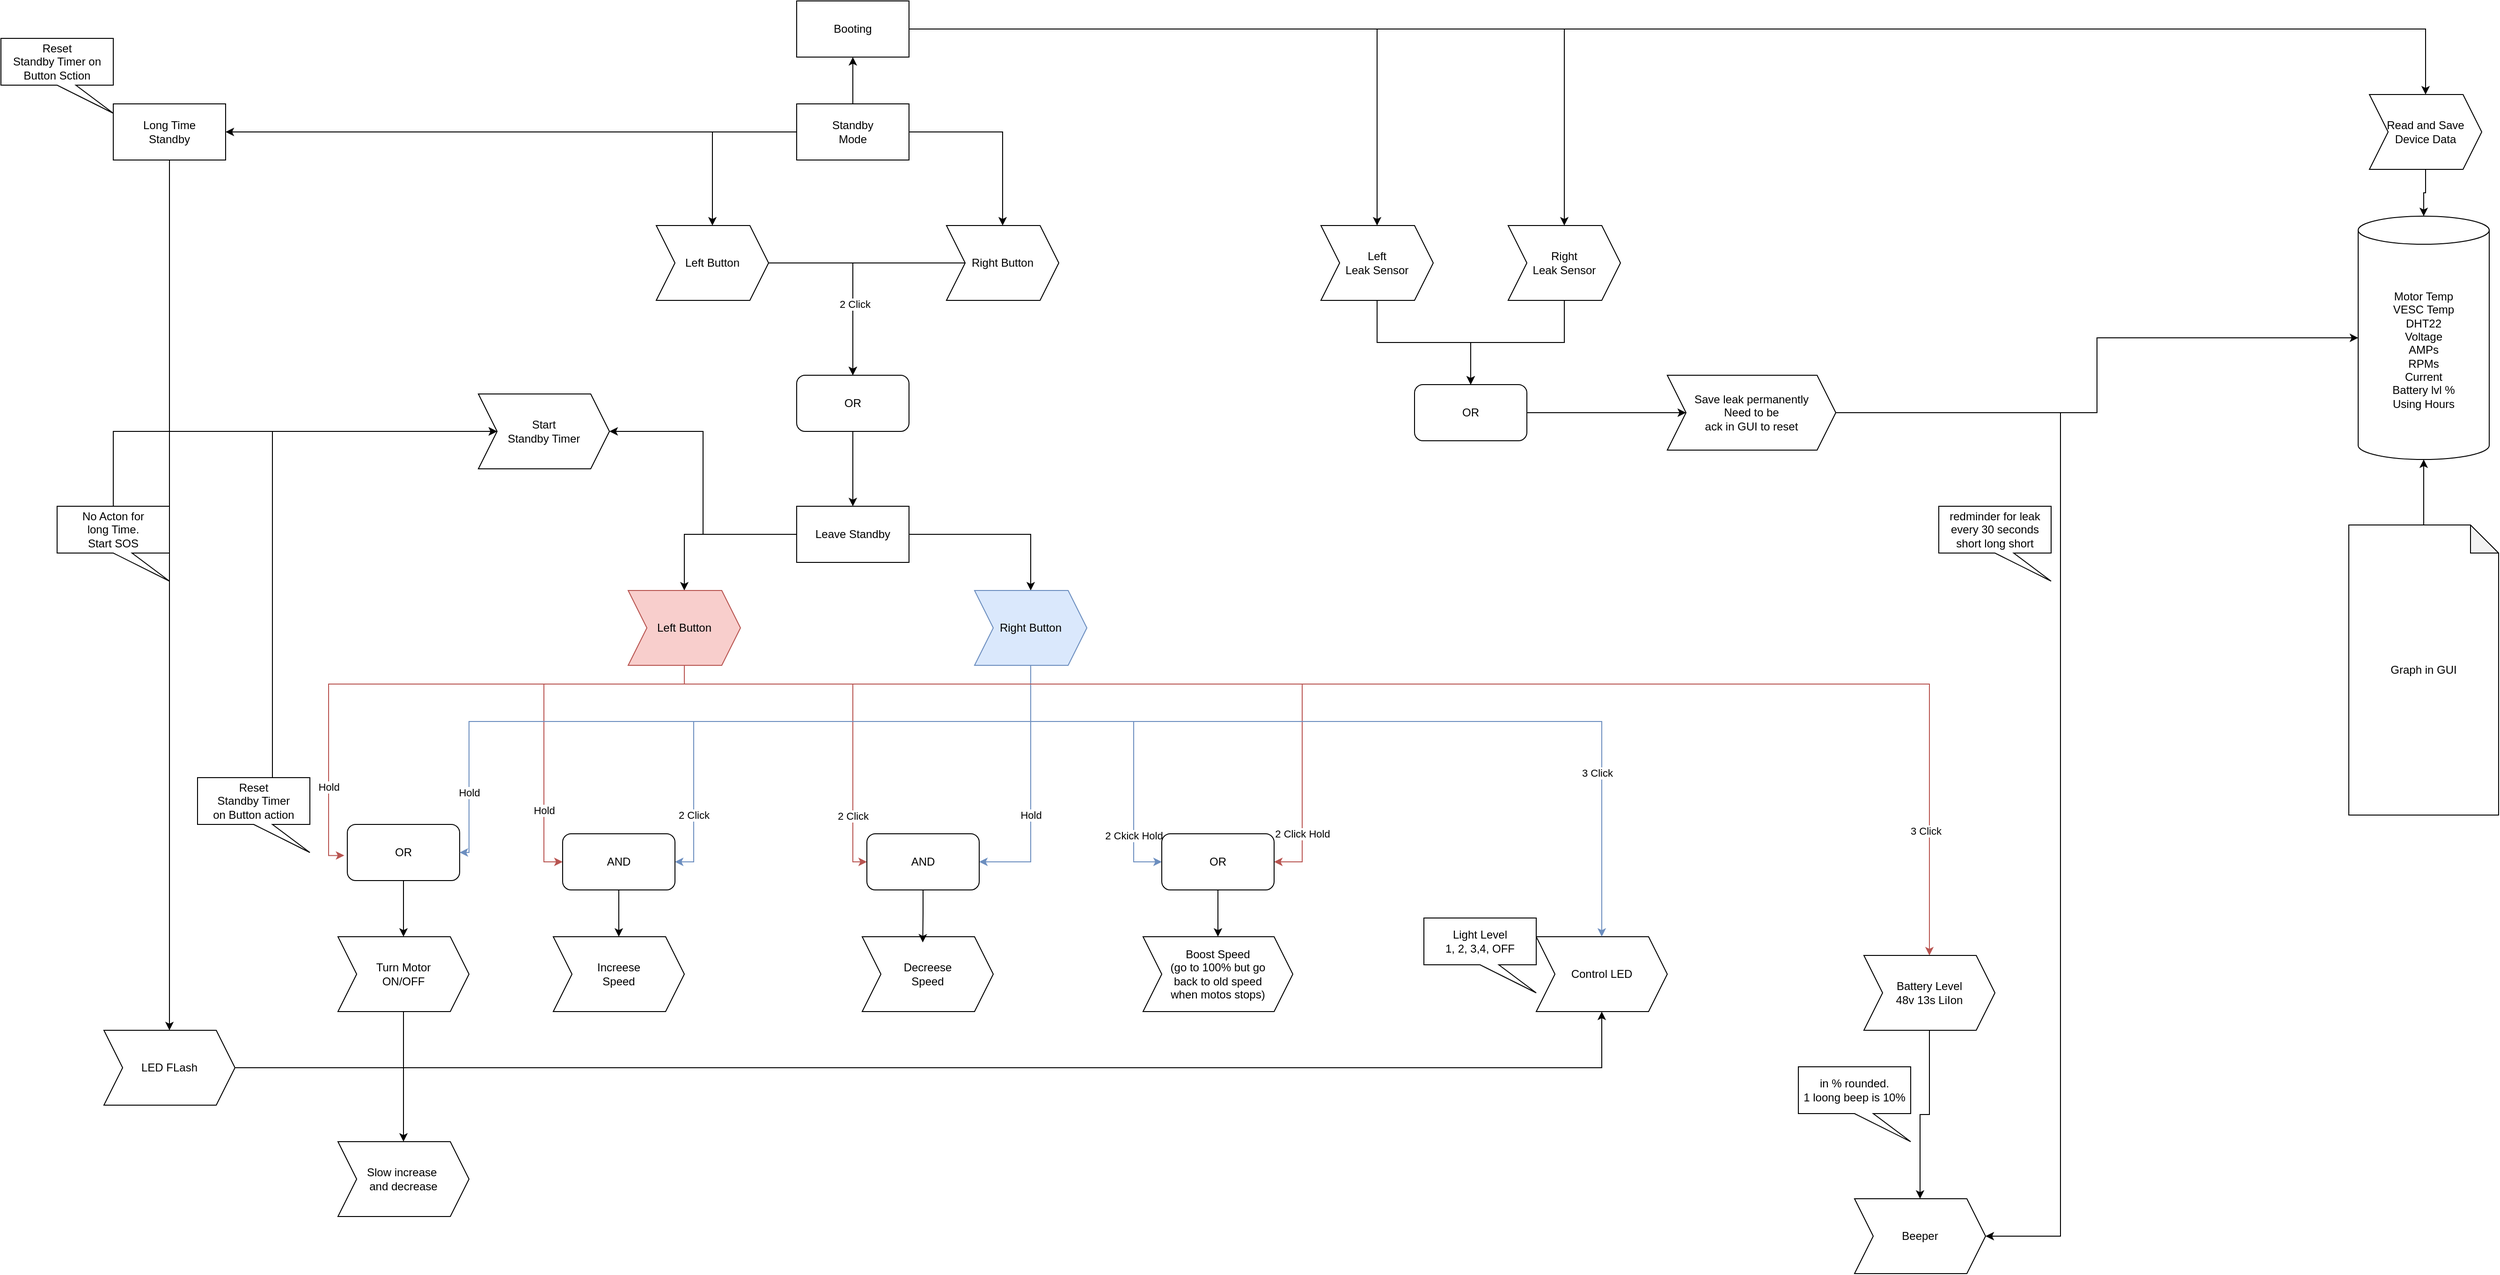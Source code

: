 <mxfile version="22.0.3" type="device">
  <diagram id="C5RBs43oDa-KdzZeNtuy" name="Page-1">
    <mxGraphModel dx="1929" dy="772" grid="1" gridSize="10" guides="1" tooltips="1" connect="1" arrows="1" fold="1" page="1" pageScale="1" pageWidth="827" pageHeight="1169" math="0" shadow="0">
      <root>
        <mxCell id="WIyWlLk6GJQsqaUBKTNV-0" />
        <mxCell id="WIyWlLk6GJQsqaUBKTNV-1" parent="WIyWlLk6GJQsqaUBKTNV-0" />
        <mxCell id="Yp1p43OJmVTOBkdnjgKH-65" style="edgeStyle=orthogonalEdgeStyle;rounded=0;orthogonalLoop=1;jettySize=auto;html=1;entryX=0.5;entryY=0;entryDx=0;entryDy=0;" parent="WIyWlLk6GJQsqaUBKTNV-1" source="Yp1p43OJmVTOBkdnjgKH-0" target="Yp1p43OJmVTOBkdnjgKH-63" edge="1">
          <mxGeometry relative="1" as="geometry" />
        </mxCell>
        <mxCell id="Yp1p43OJmVTOBkdnjgKH-66" style="edgeStyle=orthogonalEdgeStyle;rounded=0;orthogonalLoop=1;jettySize=auto;html=1;entryX=0.5;entryY=0;entryDx=0;entryDy=0;" parent="WIyWlLk6GJQsqaUBKTNV-1" source="Yp1p43OJmVTOBkdnjgKH-0" target="Yp1p43OJmVTOBkdnjgKH-64" edge="1">
          <mxGeometry relative="1" as="geometry" />
        </mxCell>
        <mxCell id="FB2J1Ub2URTnIzYR-CgQ-20" style="edgeStyle=orthogonalEdgeStyle;rounded=0;orthogonalLoop=1;jettySize=auto;html=1;entryX=0.5;entryY=0;entryDx=0;entryDy=0;" parent="WIyWlLk6GJQsqaUBKTNV-1" source="Yp1p43OJmVTOBkdnjgKH-0" target="FB2J1Ub2URTnIzYR-CgQ-15" edge="1">
          <mxGeometry relative="1" as="geometry" />
        </mxCell>
        <mxCell id="Yp1p43OJmVTOBkdnjgKH-0" value="Booting" style="rounded=0;whiteSpace=wrap;html=1;" parent="WIyWlLk6GJQsqaUBKTNV-1" vertex="1">
          <mxGeometry x="330" y="30" width="120" height="60" as="geometry" />
        </mxCell>
        <mxCell id="Yp1p43OJmVTOBkdnjgKH-19" style="edgeStyle=orthogonalEdgeStyle;rounded=0;orthogonalLoop=1;jettySize=auto;html=1;entryX=0.5;entryY=0;entryDx=0;entryDy=0;" parent="WIyWlLk6GJQsqaUBKTNV-1" source="Yp1p43OJmVTOBkdnjgKH-1" target="Yp1p43OJmVTOBkdnjgKH-11" edge="1">
          <mxGeometry relative="1" as="geometry" />
        </mxCell>
        <mxCell id="Yp1p43OJmVTOBkdnjgKH-1" value="Left Button" style="shape=step;perimeter=stepPerimeter;whiteSpace=wrap;html=1;fixedSize=1;" parent="WIyWlLk6GJQsqaUBKTNV-1" vertex="1">
          <mxGeometry x="180" y="270" width="120" height="80" as="geometry" />
        </mxCell>
        <mxCell id="Yp1p43OJmVTOBkdnjgKH-20" style="edgeStyle=orthogonalEdgeStyle;rounded=0;orthogonalLoop=1;jettySize=auto;html=1;entryX=0.5;entryY=0;entryDx=0;entryDy=0;" parent="WIyWlLk6GJQsqaUBKTNV-1" source="Yp1p43OJmVTOBkdnjgKH-2" target="Yp1p43OJmVTOBkdnjgKH-11" edge="1">
          <mxGeometry relative="1" as="geometry" />
        </mxCell>
        <mxCell id="Yp1p43OJmVTOBkdnjgKH-21" value="2 Click" style="edgeLabel;html=1;align=center;verticalAlign=middle;resizable=0;points=[];" parent="Yp1p43OJmVTOBkdnjgKH-20" vertex="1" connectable="0">
          <mxGeometry x="0.367" y="2" relative="1" as="geometry">
            <mxPoint as="offset" />
          </mxGeometry>
        </mxCell>
        <mxCell id="Yp1p43OJmVTOBkdnjgKH-2" value="Right Button" style="shape=step;perimeter=stepPerimeter;whiteSpace=wrap;html=1;fixedSize=1;" parent="WIyWlLk6GJQsqaUBKTNV-1" vertex="1">
          <mxGeometry x="490" y="270" width="120" height="80" as="geometry" />
        </mxCell>
        <mxCell id="FB2J1Ub2URTnIzYR-CgQ-14" style="edgeStyle=orthogonalEdgeStyle;rounded=0;orthogonalLoop=1;jettySize=auto;html=1;" parent="WIyWlLk6GJQsqaUBKTNV-1" source="Yp1p43OJmVTOBkdnjgKH-3" target="FB2J1Ub2URTnIzYR-CgQ-11" edge="1">
          <mxGeometry relative="1" as="geometry" />
        </mxCell>
        <mxCell id="Yp1p43OJmVTOBkdnjgKH-3" value="Turn Motor &lt;br&gt;ON/OFF" style="shape=step;perimeter=stepPerimeter;whiteSpace=wrap;html=1;fixedSize=1;" parent="WIyWlLk6GJQsqaUBKTNV-1" vertex="1">
          <mxGeometry x="-160" y="1030" width="140" height="80" as="geometry" />
        </mxCell>
        <mxCell id="Yp1p43OJmVTOBkdnjgKH-4" value="Increese&lt;br&gt;Speed" style="shape=step;perimeter=stepPerimeter;whiteSpace=wrap;html=1;fixedSize=1;" parent="WIyWlLk6GJQsqaUBKTNV-1" vertex="1">
          <mxGeometry x="70" y="1030" width="140" height="80" as="geometry" />
        </mxCell>
        <mxCell id="Yp1p43OJmVTOBkdnjgKH-5" value="Decreese&lt;br&gt;Speed" style="shape=step;perimeter=stepPerimeter;whiteSpace=wrap;html=1;fixedSize=1;" parent="WIyWlLk6GJQsqaUBKTNV-1" vertex="1">
          <mxGeometry x="400" y="1030" width="140" height="80" as="geometry" />
        </mxCell>
        <mxCell id="Yp1p43OJmVTOBkdnjgKH-6" value="Boost Speed&lt;br&gt;(go to 100% but go &lt;br&gt;back to old speed&lt;br&gt;when motos stops)" style="shape=step;perimeter=stepPerimeter;whiteSpace=wrap;html=1;fixedSize=1;" parent="WIyWlLk6GJQsqaUBKTNV-1" vertex="1">
          <mxGeometry x="700" y="1030" width="160" height="80" as="geometry" />
        </mxCell>
        <mxCell id="Yp1p43OJmVTOBkdnjgKH-7" value="Control LED" style="shape=step;perimeter=stepPerimeter;whiteSpace=wrap;html=1;fixedSize=1;movable=1;resizable=1;rotatable=1;deletable=1;editable=1;locked=0;connectable=1;" parent="WIyWlLk6GJQsqaUBKTNV-1" vertex="1">
          <mxGeometry x="1120" y="1030" width="140" height="80" as="geometry" />
        </mxCell>
        <mxCell id="Yp1p43OJmVTOBkdnjgKH-9" value="Light Level &lt;br&gt;1, 2, 3,4, OFF" style="shape=callout;whiteSpace=wrap;html=1;perimeter=calloutPerimeter;position2=1;movable=1;resizable=1;rotatable=1;deletable=1;editable=1;locked=0;connectable=1;" parent="WIyWlLk6GJQsqaUBKTNV-1" vertex="1">
          <mxGeometry x="1000" y="1010" width="120" height="80" as="geometry" />
        </mxCell>
        <mxCell id="Yp1p43OJmVTOBkdnjgKH-70" style="edgeStyle=orthogonalEdgeStyle;rounded=0;orthogonalLoop=1;jettySize=auto;html=1;entryX=0;entryY=0.5;entryDx=0;entryDy=0;" parent="WIyWlLk6GJQsqaUBKTNV-1" source="Yp1p43OJmVTOBkdnjgKH-10" target="Yp1p43OJmVTOBkdnjgKH-69" edge="1">
          <mxGeometry relative="1" as="geometry" />
        </mxCell>
        <mxCell id="Yp1p43OJmVTOBkdnjgKH-10" value="OR" style="rounded=1;whiteSpace=wrap;html=1;" parent="WIyWlLk6GJQsqaUBKTNV-1" vertex="1">
          <mxGeometry x="990" y="440" width="120" height="60" as="geometry" />
        </mxCell>
        <mxCell id="Yp1p43OJmVTOBkdnjgKH-22" style="edgeStyle=orthogonalEdgeStyle;rounded=0;orthogonalLoop=1;jettySize=auto;html=1;entryX=0.5;entryY=0;entryDx=0;entryDy=0;" parent="WIyWlLk6GJQsqaUBKTNV-1" source="Yp1p43OJmVTOBkdnjgKH-11" target="Yp1p43OJmVTOBkdnjgKH-18" edge="1">
          <mxGeometry relative="1" as="geometry" />
        </mxCell>
        <mxCell id="Yp1p43OJmVTOBkdnjgKH-11" value="OR" style="rounded=1;whiteSpace=wrap;html=1;" parent="WIyWlLk6GJQsqaUBKTNV-1" vertex="1">
          <mxGeometry x="330" y="430" width="120" height="60" as="geometry" />
        </mxCell>
        <mxCell id="Yp1p43OJmVTOBkdnjgKH-15" style="edgeStyle=orthogonalEdgeStyle;rounded=0;orthogonalLoop=1;jettySize=auto;html=1;entryX=0.5;entryY=1;entryDx=0;entryDy=0;" parent="WIyWlLk6GJQsqaUBKTNV-1" source="Yp1p43OJmVTOBkdnjgKH-12" target="Yp1p43OJmVTOBkdnjgKH-0" edge="1">
          <mxGeometry relative="1" as="geometry" />
        </mxCell>
        <mxCell id="Yp1p43OJmVTOBkdnjgKH-16" style="edgeStyle=orthogonalEdgeStyle;rounded=0;orthogonalLoop=1;jettySize=auto;html=1;entryX=0.5;entryY=0;entryDx=0;entryDy=0;" parent="WIyWlLk6GJQsqaUBKTNV-1" source="Yp1p43OJmVTOBkdnjgKH-12" target="Yp1p43OJmVTOBkdnjgKH-1" edge="1">
          <mxGeometry relative="1" as="geometry" />
        </mxCell>
        <mxCell id="Yp1p43OJmVTOBkdnjgKH-17" style="edgeStyle=orthogonalEdgeStyle;rounded=0;orthogonalLoop=1;jettySize=auto;html=1;entryX=0.5;entryY=0;entryDx=0;entryDy=0;" parent="WIyWlLk6GJQsqaUBKTNV-1" source="Yp1p43OJmVTOBkdnjgKH-12" target="Yp1p43OJmVTOBkdnjgKH-2" edge="1">
          <mxGeometry relative="1" as="geometry" />
        </mxCell>
        <mxCell id="FB2J1Ub2URTnIzYR-CgQ-6" style="edgeStyle=orthogonalEdgeStyle;rounded=0;orthogonalLoop=1;jettySize=auto;html=1;entryX=1;entryY=0.5;entryDx=0;entryDy=0;" parent="WIyWlLk6GJQsqaUBKTNV-1" source="Yp1p43OJmVTOBkdnjgKH-12" target="FB2J1Ub2URTnIzYR-CgQ-0" edge="1">
          <mxGeometry relative="1" as="geometry" />
        </mxCell>
        <mxCell id="Yp1p43OJmVTOBkdnjgKH-12" value="Standby&lt;br&gt;Mode" style="rounded=0;whiteSpace=wrap;html=1;" parent="WIyWlLk6GJQsqaUBKTNV-1" vertex="1">
          <mxGeometry x="330" y="140" width="120" height="60" as="geometry" />
        </mxCell>
        <mxCell id="Yp1p43OJmVTOBkdnjgKH-29" style="edgeStyle=orthogonalEdgeStyle;rounded=0;orthogonalLoop=1;jettySize=auto;html=1;entryX=0.5;entryY=0;entryDx=0;entryDy=0;" parent="WIyWlLk6GJQsqaUBKTNV-1" source="Yp1p43OJmVTOBkdnjgKH-18" target="Yp1p43OJmVTOBkdnjgKH-25" edge="1">
          <mxGeometry relative="1" as="geometry" />
        </mxCell>
        <mxCell id="Yp1p43OJmVTOBkdnjgKH-30" style="edgeStyle=orthogonalEdgeStyle;rounded=0;orthogonalLoop=1;jettySize=auto;html=1;entryX=0.5;entryY=0;entryDx=0;entryDy=0;" parent="WIyWlLk6GJQsqaUBKTNV-1" source="Yp1p43OJmVTOBkdnjgKH-18" target="Yp1p43OJmVTOBkdnjgKH-26" edge="1">
          <mxGeometry relative="1" as="geometry" />
        </mxCell>
        <mxCell id="FB2J1Ub2URTnIzYR-CgQ-8" style="edgeStyle=orthogonalEdgeStyle;rounded=0;orthogonalLoop=1;jettySize=auto;html=1;entryX=1;entryY=0.5;entryDx=0;entryDy=0;" parent="WIyWlLk6GJQsqaUBKTNV-1" source="Yp1p43OJmVTOBkdnjgKH-18" target="Yp1p43OJmVTOBkdnjgKH-50" edge="1">
          <mxGeometry relative="1" as="geometry" />
        </mxCell>
        <mxCell id="Yp1p43OJmVTOBkdnjgKH-18" value="Leave Standby" style="rounded=0;whiteSpace=wrap;html=1;" parent="WIyWlLk6GJQsqaUBKTNV-1" vertex="1">
          <mxGeometry x="330" y="570" width="120" height="60" as="geometry" />
        </mxCell>
        <mxCell id="Yp1p43OJmVTOBkdnjgKH-33" style="edgeStyle=orthogonalEdgeStyle;rounded=0;orthogonalLoop=1;jettySize=auto;html=1;entryX=0.5;entryY=0;entryDx=0;entryDy=0;" parent="WIyWlLk6GJQsqaUBKTNV-1" source="Yp1p43OJmVTOBkdnjgKH-23" target="Yp1p43OJmVTOBkdnjgKH-3" edge="1">
          <mxGeometry relative="1" as="geometry" />
        </mxCell>
        <mxCell id="Yp1p43OJmVTOBkdnjgKH-23" value="OR" style="rounded=1;whiteSpace=wrap;html=1;" parent="WIyWlLk6GJQsqaUBKTNV-1" vertex="1">
          <mxGeometry x="-150" y="910" width="120" height="60" as="geometry" />
        </mxCell>
        <mxCell id="Yp1p43OJmVTOBkdnjgKH-27" style="edgeStyle=orthogonalEdgeStyle;rounded=0;orthogonalLoop=1;jettySize=auto;html=1;fillColor=#f8cecc;strokeColor=#b85450;entryX=-0.027;entryY=0.553;entryDx=0;entryDy=0;entryPerimeter=0;exitX=0.5;exitY=1;exitDx=0;exitDy=0;" parent="WIyWlLk6GJQsqaUBKTNV-1" source="Yp1p43OJmVTOBkdnjgKH-25" target="Yp1p43OJmVTOBkdnjgKH-23" edge="1">
          <mxGeometry relative="1" as="geometry">
            <mxPoint x="169.987" y="679.996" as="sourcePoint" />
            <mxPoint x="-90" y="889.97" as="targetPoint" />
            <Array as="points">
              <mxPoint x="210" y="760" />
              <mxPoint x="-170" y="760" />
              <mxPoint x="-170" y="943" />
            </Array>
          </mxGeometry>
        </mxCell>
        <mxCell id="Yp1p43OJmVTOBkdnjgKH-31" value="Hold" style="edgeLabel;html=1;align=center;verticalAlign=middle;resizable=0;points=[];" parent="Yp1p43OJmVTOBkdnjgKH-27" vertex="1" connectable="0">
          <mxGeometry x="0.418" y="4" relative="1" as="geometry">
            <mxPoint x="-4" y="84" as="offset" />
          </mxGeometry>
        </mxCell>
        <mxCell id="Yp1p43OJmVTOBkdnjgKH-36" style="edgeStyle=orthogonalEdgeStyle;rounded=0;orthogonalLoop=1;jettySize=auto;html=1;entryX=0;entryY=0.5;entryDx=0;entryDy=0;fillColor=#f8cecc;strokeColor=#b85450;" parent="WIyWlLk6GJQsqaUBKTNV-1" target="Yp1p43OJmVTOBkdnjgKH-37" edge="1">
          <mxGeometry relative="1" as="geometry">
            <mxPoint x="120" y="920" as="targetPoint" />
            <mxPoint x="190" y="740" as="sourcePoint" />
            <Array as="points">
              <mxPoint x="210" y="740" />
              <mxPoint x="210" y="760" />
              <mxPoint x="60" y="760" />
              <mxPoint x="60" y="950" />
            </Array>
          </mxGeometry>
        </mxCell>
        <mxCell id="Yp1p43OJmVTOBkdnjgKH-40" value="Hold" style="edgeLabel;html=1;align=center;verticalAlign=middle;resizable=0;points=[];" parent="Yp1p43OJmVTOBkdnjgKH-36" vertex="1" connectable="0">
          <mxGeometry x="0.449" relative="1" as="geometry">
            <mxPoint y="35" as="offset" />
          </mxGeometry>
        </mxCell>
        <mxCell id="Yp1p43OJmVTOBkdnjgKH-45" style="edgeStyle=orthogonalEdgeStyle;rounded=0;orthogonalLoop=1;jettySize=auto;html=1;entryX=0;entryY=0.5;entryDx=0;entryDy=0;fillColor=#f8cecc;strokeColor=#b85450;exitX=0.5;exitY=1;exitDx=0;exitDy=0;" parent="WIyWlLk6GJQsqaUBKTNV-1" source="Yp1p43OJmVTOBkdnjgKH-25" target="Yp1p43OJmVTOBkdnjgKH-42" edge="1">
          <mxGeometry relative="1" as="geometry">
            <mxPoint x="200" y="730" as="sourcePoint" />
            <mxPoint x="455" y="910" as="targetPoint" />
            <Array as="points">
              <mxPoint x="210" y="760" />
              <mxPoint x="390" y="760" />
              <mxPoint x="390" y="950" />
            </Array>
          </mxGeometry>
        </mxCell>
        <mxCell id="Yp1p43OJmVTOBkdnjgKH-48" value="2 Click" style="edgeLabel;html=1;align=center;verticalAlign=middle;resizable=0;points=[];" parent="Yp1p43OJmVTOBkdnjgKH-45" vertex="1" connectable="0">
          <mxGeometry x="0.853" relative="1" as="geometry">
            <mxPoint y="-34" as="offset" />
          </mxGeometry>
        </mxCell>
        <mxCell id="Yp1p43OJmVTOBkdnjgKH-52" style="edgeStyle=orthogonalEdgeStyle;rounded=0;orthogonalLoop=1;jettySize=auto;html=1;entryX=1;entryY=0.5;entryDx=0;entryDy=0;fillColor=#f8cecc;strokeColor=#b85450;exitX=0.5;exitY=1;exitDx=0;exitDy=0;" parent="WIyWlLk6GJQsqaUBKTNV-1" source="Yp1p43OJmVTOBkdnjgKH-25" target="FB2J1Ub2URTnIzYR-CgQ-22" edge="1">
          <mxGeometry relative="1" as="geometry">
            <Array as="points">
              <mxPoint x="210" y="760" />
              <mxPoint x="870" y="760" />
              <mxPoint x="870" y="950" />
            </Array>
            <mxPoint x="240" y="736.08" as="sourcePoint" />
            <mxPoint x="895.12" y="1063.92" as="targetPoint" />
          </mxGeometry>
        </mxCell>
        <mxCell id="Yp1p43OJmVTOBkdnjgKH-25" value="Left Button" style="shape=step;perimeter=stepPerimeter;whiteSpace=wrap;html=1;fixedSize=1;fillColor=#f8cecc;strokeColor=#b85450;" parent="WIyWlLk6GJQsqaUBKTNV-1" vertex="1">
          <mxGeometry x="150" y="660" width="120" height="80" as="geometry" />
        </mxCell>
        <mxCell id="Yp1p43OJmVTOBkdnjgKH-28" style="edgeStyle=orthogonalEdgeStyle;rounded=0;orthogonalLoop=1;jettySize=auto;html=1;entryX=1;entryY=0.5;entryDx=0;entryDy=0;fillColor=#dae8fc;strokeColor=#6c8ebf;exitX=0.5;exitY=1;exitDx=0;exitDy=0;" parent="WIyWlLk6GJQsqaUBKTNV-1" source="Yp1p43OJmVTOBkdnjgKH-26" target="Yp1p43OJmVTOBkdnjgKH-23" edge="1">
          <mxGeometry relative="1" as="geometry">
            <Array as="points">
              <mxPoint x="580" y="800" />
              <mxPoint x="-20" y="800" />
              <mxPoint x="-20" y="940" />
            </Array>
            <mxPoint x="600" y="720" as="sourcePoint" />
            <mxPoint x="-70" y="890" as="targetPoint" />
          </mxGeometry>
        </mxCell>
        <mxCell id="Yp1p43OJmVTOBkdnjgKH-32" value="Hold" style="edgeLabel;html=1;align=center;verticalAlign=middle;resizable=0;points=[];" parent="Yp1p43OJmVTOBkdnjgKH-28" vertex="1" connectable="0">
          <mxGeometry x="0.726" y="-1" relative="1" as="geometry">
            <mxPoint x="1" y="37" as="offset" />
          </mxGeometry>
        </mxCell>
        <mxCell id="Yp1p43OJmVTOBkdnjgKH-38" style="edgeStyle=orthogonalEdgeStyle;rounded=0;orthogonalLoop=1;jettySize=auto;html=1;fillColor=#dae8fc;strokeColor=#6c8ebf;entryX=1;entryY=0.5;entryDx=0;entryDy=0;" parent="WIyWlLk6GJQsqaUBKTNV-1" source="Yp1p43OJmVTOBkdnjgKH-26" target="Yp1p43OJmVTOBkdnjgKH-37" edge="1">
          <mxGeometry relative="1" as="geometry">
            <mxPoint x="140" y="920" as="targetPoint" />
            <Array as="points">
              <mxPoint x="580" y="800" />
              <mxPoint x="220" y="800" />
              <mxPoint x="220" y="950" />
            </Array>
          </mxGeometry>
        </mxCell>
        <mxCell id="Yp1p43OJmVTOBkdnjgKH-39" value="2 Click" style="edgeLabel;html=1;align=center;verticalAlign=middle;resizable=0;points=[];" parent="Yp1p43OJmVTOBkdnjgKH-38" vertex="1" connectable="0">
          <mxGeometry x="0.289" y="2" relative="1" as="geometry">
            <mxPoint x="-40" y="98" as="offset" />
          </mxGeometry>
        </mxCell>
        <mxCell id="Yp1p43OJmVTOBkdnjgKH-46" style="edgeStyle=orthogonalEdgeStyle;rounded=0;orthogonalLoop=1;jettySize=auto;html=1;entryX=1;entryY=0.5;entryDx=0;entryDy=0;fillColor=#dae8fc;strokeColor=#6c8ebf;" parent="WIyWlLk6GJQsqaUBKTNV-1" source="Yp1p43OJmVTOBkdnjgKH-26" target="Yp1p43OJmVTOBkdnjgKH-42" edge="1">
          <mxGeometry relative="1" as="geometry" />
        </mxCell>
        <mxCell id="Yp1p43OJmVTOBkdnjgKH-47" value="Hold" style="edgeLabel;html=1;align=center;verticalAlign=middle;resizable=0;points=[];" parent="Yp1p43OJmVTOBkdnjgKH-46" vertex="1" connectable="0">
          <mxGeometry x="0.298" relative="1" as="geometry">
            <mxPoint y="-12" as="offset" />
          </mxGeometry>
        </mxCell>
        <mxCell id="Yp1p43OJmVTOBkdnjgKH-53" style="edgeStyle=orthogonalEdgeStyle;rounded=0;orthogonalLoop=1;jettySize=auto;html=1;entryX=0;entryY=0.5;entryDx=0;entryDy=0;fillColor=#dae8fc;strokeColor=#6c8ebf;exitX=0.5;exitY=1;exitDx=0;exitDy=0;" parent="WIyWlLk6GJQsqaUBKTNV-1" target="FB2J1Ub2URTnIzYR-CgQ-22" edge="1">
          <mxGeometry relative="1" as="geometry">
            <Array as="points">
              <mxPoint x="580" y="800" />
              <mxPoint x="690" y="800" />
              <mxPoint x="690" y="950" />
            </Array>
            <mxPoint x="580" y="730" as="sourcePoint" />
            <mxPoint x="713.44" y="1060.4" as="targetPoint" />
          </mxGeometry>
        </mxCell>
        <mxCell id="Yp1p43OJmVTOBkdnjgKH-54" value="2 Ckick Hold" style="edgeLabel;html=1;align=center;verticalAlign=middle;resizable=0;points=[];" parent="Yp1p43OJmVTOBkdnjgKH-53" vertex="1" connectable="0">
          <mxGeometry x="0.495" y="3" relative="1" as="geometry">
            <mxPoint x="-3" y="33" as="offset" />
          </mxGeometry>
        </mxCell>
        <mxCell id="Yp1p43OJmVTOBkdnjgKH-55" style="edgeStyle=orthogonalEdgeStyle;rounded=0;orthogonalLoop=1;jettySize=auto;html=1;entryX=0.5;entryY=0;entryDx=0;entryDy=0;fillColor=#dae8fc;strokeColor=#6c8ebf;exitX=0.5;exitY=1;exitDx=0;exitDy=0;" parent="WIyWlLk6GJQsqaUBKTNV-1" source="Yp1p43OJmVTOBkdnjgKH-26" target="Yp1p43OJmVTOBkdnjgKH-7" edge="1">
          <mxGeometry relative="1" as="geometry">
            <Array as="points">
              <mxPoint x="580" y="800" />
              <mxPoint x="1190" y="800" />
            </Array>
          </mxGeometry>
        </mxCell>
        <mxCell id="Yp1p43OJmVTOBkdnjgKH-56" value="3 Click" style="edgeLabel;html=1;align=center;verticalAlign=middle;resizable=0;points=[];" parent="Yp1p43OJmVTOBkdnjgKH-55" vertex="1" connectable="0">
          <mxGeometry x="0.611" y="-5" relative="1" as="geometry">
            <mxPoint as="offset" />
          </mxGeometry>
        </mxCell>
        <mxCell id="Yp1p43OJmVTOBkdnjgKH-26" value="Right Button" style="shape=step;perimeter=stepPerimeter;whiteSpace=wrap;html=1;fixedSize=1;fillColor=#dae8fc;strokeColor=#6c8ebf;" parent="WIyWlLk6GJQsqaUBKTNV-1" vertex="1">
          <mxGeometry x="520" y="660" width="120" height="80" as="geometry" />
        </mxCell>
        <mxCell id="Yp1p43OJmVTOBkdnjgKH-41" style="edgeStyle=orthogonalEdgeStyle;rounded=0;orthogonalLoop=1;jettySize=auto;html=1;" parent="WIyWlLk6GJQsqaUBKTNV-1" source="Yp1p43OJmVTOBkdnjgKH-37" target="Yp1p43OJmVTOBkdnjgKH-4" edge="1">
          <mxGeometry relative="1" as="geometry" />
        </mxCell>
        <mxCell id="Yp1p43OJmVTOBkdnjgKH-37" value="AND" style="rounded=1;whiteSpace=wrap;html=1;" parent="WIyWlLk6GJQsqaUBKTNV-1" vertex="1">
          <mxGeometry x="80" y="920" width="120" height="60" as="geometry" />
        </mxCell>
        <mxCell id="Yp1p43OJmVTOBkdnjgKH-43" style="edgeStyle=orthogonalEdgeStyle;rounded=0;orthogonalLoop=1;jettySize=auto;html=1;entryX=0.462;entryY=0.077;entryDx=0;entryDy=0;entryPerimeter=0;" parent="WIyWlLk6GJQsqaUBKTNV-1" source="Yp1p43OJmVTOBkdnjgKH-42" target="Yp1p43OJmVTOBkdnjgKH-5" edge="1">
          <mxGeometry relative="1" as="geometry" />
        </mxCell>
        <mxCell id="Yp1p43OJmVTOBkdnjgKH-42" value="AND" style="rounded=1;whiteSpace=wrap;html=1;" parent="WIyWlLk6GJQsqaUBKTNV-1" vertex="1">
          <mxGeometry x="405" y="920" width="120" height="60" as="geometry" />
        </mxCell>
        <mxCell id="FB2J1Ub2URTnIzYR-CgQ-9" style="edgeStyle=orthogonalEdgeStyle;rounded=0;orthogonalLoop=1;jettySize=auto;html=1;entryX=0;entryY=0.5;entryDx=0;entryDy=0;" parent="WIyWlLk6GJQsqaUBKTNV-1" source="Yp1p43OJmVTOBkdnjgKH-49" target="Yp1p43OJmVTOBkdnjgKH-50" edge="1">
          <mxGeometry relative="1" as="geometry">
            <Array as="points">
              <mxPoint x="-230" y="490" />
            </Array>
          </mxGeometry>
        </mxCell>
        <mxCell id="Yp1p43OJmVTOBkdnjgKH-49" value="Reset &lt;br&gt;Standby Timer&lt;br&gt;on Button action" style="shape=callout;whiteSpace=wrap;html=1;perimeter=calloutPerimeter;position2=1;movable=1;resizable=1;rotatable=1;deletable=1;editable=1;locked=0;connectable=1;" parent="WIyWlLk6GJQsqaUBKTNV-1" vertex="1">
          <mxGeometry x="-310" y="860" width="120" height="80" as="geometry" />
        </mxCell>
        <mxCell id="Yp1p43OJmVTOBkdnjgKH-50" value="Start &lt;br&gt;Standby Timer" style="shape=step;perimeter=stepPerimeter;whiteSpace=wrap;html=1;fixedSize=1;" parent="WIyWlLk6GJQsqaUBKTNV-1" vertex="1">
          <mxGeometry x="-10" y="450" width="140" height="80" as="geometry" />
        </mxCell>
        <mxCell id="Yp1p43OJmVTOBkdnjgKH-60" style="edgeStyle=orthogonalEdgeStyle;rounded=0;orthogonalLoop=1;jettySize=auto;html=1;" parent="WIyWlLk6GJQsqaUBKTNV-1" source="Yp1p43OJmVTOBkdnjgKH-57" target="Yp1p43OJmVTOBkdnjgKH-59" edge="1">
          <mxGeometry relative="1" as="geometry" />
        </mxCell>
        <mxCell id="Yp1p43OJmVTOBkdnjgKH-61" style="edgeStyle=orthogonalEdgeStyle;rounded=0;orthogonalLoop=1;jettySize=auto;html=1;fillColor=#f8cecc;strokeColor=#b85450;exitX=0.5;exitY=1;exitDx=0;exitDy=0;" parent="WIyWlLk6GJQsqaUBKTNV-1" source="Yp1p43OJmVTOBkdnjgKH-25" target="Yp1p43OJmVTOBkdnjgKH-57" edge="1">
          <mxGeometry relative="1" as="geometry">
            <Array as="points">
              <mxPoint x="210" y="760" />
              <mxPoint x="1540" y="760" />
            </Array>
          </mxGeometry>
        </mxCell>
        <mxCell id="Yp1p43OJmVTOBkdnjgKH-62" value="2 Click Hold" style="edgeLabel;html=1;align=center;verticalAlign=middle;resizable=0;points=[];" parent="Yp1p43OJmVTOBkdnjgKH-61" vertex="1" connectable="0">
          <mxGeometry x="-0.844" y="-5" relative="1" as="geometry">
            <mxPoint x="552" y="155" as="offset" />
          </mxGeometry>
        </mxCell>
        <mxCell id="FB2J1Ub2URTnIzYR-CgQ-24" value="3 Click" style="edgeLabel;html=1;align=center;verticalAlign=middle;resizable=0;points=[];" parent="Yp1p43OJmVTOBkdnjgKH-61" vertex="1" connectable="0">
          <mxGeometry x="0.837" y="-4" relative="1" as="geometry">
            <mxPoint as="offset" />
          </mxGeometry>
        </mxCell>
        <mxCell id="Yp1p43OJmVTOBkdnjgKH-57" value="Battery Level&lt;br&gt;48v 13s LiIon" style="shape=step;perimeter=stepPerimeter;whiteSpace=wrap;html=1;fixedSize=1;movable=1;resizable=1;rotatable=1;deletable=1;editable=1;locked=0;connectable=1;" parent="WIyWlLk6GJQsqaUBKTNV-1" vertex="1">
          <mxGeometry x="1470" y="1050" width="140" height="80" as="geometry" />
        </mxCell>
        <mxCell id="Yp1p43OJmVTOBkdnjgKH-58" value="in % rounded.&lt;br&gt;1 loong beep is 10%" style="shape=callout;whiteSpace=wrap;html=1;perimeter=calloutPerimeter;position2=1;movable=1;resizable=1;rotatable=1;deletable=1;editable=1;locked=0;connectable=1;" parent="WIyWlLk6GJQsqaUBKTNV-1" vertex="1">
          <mxGeometry x="1400" y="1169" width="120" height="80" as="geometry" />
        </mxCell>
        <mxCell id="Yp1p43OJmVTOBkdnjgKH-59" value="Beeper" style="shape=step;perimeter=stepPerimeter;whiteSpace=wrap;html=1;fixedSize=1;movable=1;resizable=1;rotatable=1;deletable=1;editable=1;locked=0;connectable=1;" parent="WIyWlLk6GJQsqaUBKTNV-1" vertex="1">
          <mxGeometry x="1460" y="1310" width="140" height="80" as="geometry" />
        </mxCell>
        <mxCell id="Yp1p43OJmVTOBkdnjgKH-67" style="edgeStyle=orthogonalEdgeStyle;rounded=0;orthogonalLoop=1;jettySize=auto;html=1;entryX=0.5;entryY=0;entryDx=0;entryDy=0;" parent="WIyWlLk6GJQsqaUBKTNV-1" source="Yp1p43OJmVTOBkdnjgKH-63" target="Yp1p43OJmVTOBkdnjgKH-10" edge="1">
          <mxGeometry relative="1" as="geometry" />
        </mxCell>
        <mxCell id="Yp1p43OJmVTOBkdnjgKH-63" value="Left &lt;br&gt;Leak Sensor" style="shape=step;perimeter=stepPerimeter;whiteSpace=wrap;html=1;fixedSize=1;" parent="WIyWlLk6GJQsqaUBKTNV-1" vertex="1">
          <mxGeometry x="890" y="270" width="120" height="80" as="geometry" />
        </mxCell>
        <mxCell id="Yp1p43OJmVTOBkdnjgKH-68" style="edgeStyle=orthogonalEdgeStyle;rounded=0;orthogonalLoop=1;jettySize=auto;html=1;entryX=0.5;entryY=0;entryDx=0;entryDy=0;" parent="WIyWlLk6GJQsqaUBKTNV-1" source="Yp1p43OJmVTOBkdnjgKH-64" target="Yp1p43OJmVTOBkdnjgKH-10" edge="1">
          <mxGeometry relative="1" as="geometry" />
        </mxCell>
        <mxCell id="Yp1p43OJmVTOBkdnjgKH-64" value="Right&lt;br&gt;Leak Sensor" style="shape=step;perimeter=stepPerimeter;whiteSpace=wrap;html=1;fixedSize=1;" parent="WIyWlLk6GJQsqaUBKTNV-1" vertex="1">
          <mxGeometry x="1090" y="270" width="120" height="80" as="geometry" />
        </mxCell>
        <mxCell id="Yp1p43OJmVTOBkdnjgKH-71" style="edgeStyle=orthogonalEdgeStyle;rounded=0;orthogonalLoop=1;jettySize=auto;html=1;" parent="WIyWlLk6GJQsqaUBKTNV-1" source="Yp1p43OJmVTOBkdnjgKH-69" target="Yp1p43OJmVTOBkdnjgKH-59" edge="1">
          <mxGeometry relative="1" as="geometry">
            <Array as="points">
              <mxPoint x="1680" y="470" />
              <mxPoint x="1680" y="1350" />
            </Array>
          </mxGeometry>
        </mxCell>
        <mxCell id="FB2J1Ub2URTnIzYR-CgQ-21" style="edgeStyle=orthogonalEdgeStyle;rounded=0;orthogonalLoop=1;jettySize=auto;html=1;" parent="WIyWlLk6GJQsqaUBKTNV-1" source="Yp1p43OJmVTOBkdnjgKH-69" target="FB2J1Ub2URTnIzYR-CgQ-16" edge="1">
          <mxGeometry relative="1" as="geometry" />
        </mxCell>
        <mxCell id="Yp1p43OJmVTOBkdnjgKH-69" value="Save leak permanently&lt;br&gt;Need to be &lt;br&gt;ack in GUI to reset" style="shape=step;perimeter=stepPerimeter;whiteSpace=wrap;html=1;fixedSize=1;" parent="WIyWlLk6GJQsqaUBKTNV-1" vertex="1">
          <mxGeometry x="1260" y="430" width="180" height="80" as="geometry" />
        </mxCell>
        <mxCell id="Yp1p43OJmVTOBkdnjgKH-72" value="redminder for leak every 30 seconds&lt;br&gt;short long short" style="shape=callout;whiteSpace=wrap;html=1;perimeter=calloutPerimeter;position2=1;movable=1;resizable=1;rotatable=1;deletable=1;editable=1;locked=0;connectable=1;" parent="WIyWlLk6GJQsqaUBKTNV-1" vertex="1">
          <mxGeometry x="1550" y="570" width="120" height="80" as="geometry" />
        </mxCell>
        <mxCell id="FB2J1Ub2URTnIzYR-CgQ-4" style="edgeStyle=orthogonalEdgeStyle;rounded=0;orthogonalLoop=1;jettySize=auto;html=1;entryX=0.5;entryY=0;entryDx=0;entryDy=0;" parent="WIyWlLk6GJQsqaUBKTNV-1" source="FB2J1Ub2URTnIzYR-CgQ-0" target="FB2J1Ub2URTnIzYR-CgQ-2" edge="1">
          <mxGeometry relative="1" as="geometry" />
        </mxCell>
        <mxCell id="FB2J1Ub2URTnIzYR-CgQ-0" value="Long Time&lt;br&gt;Standby" style="rounded=0;whiteSpace=wrap;html=1;" parent="WIyWlLk6GJQsqaUBKTNV-1" vertex="1">
          <mxGeometry x="-400" y="140" width="120" height="60" as="geometry" />
        </mxCell>
        <mxCell id="FB2J1Ub2URTnIzYR-CgQ-1" value="Reset&lt;br&gt;Standby Timer on Button Sction" style="shape=callout;whiteSpace=wrap;html=1;perimeter=calloutPerimeter;position2=1;movable=1;resizable=1;rotatable=1;deletable=1;editable=1;locked=0;connectable=1;" parent="WIyWlLk6GJQsqaUBKTNV-1" vertex="1">
          <mxGeometry x="-520" y="70" width="120" height="80" as="geometry" />
        </mxCell>
        <mxCell id="FB2J1Ub2URTnIzYR-CgQ-3" style="edgeStyle=orthogonalEdgeStyle;rounded=0;orthogonalLoop=1;jettySize=auto;html=1;entryX=0.5;entryY=1;entryDx=0;entryDy=0;" parent="WIyWlLk6GJQsqaUBKTNV-1" source="FB2J1Ub2URTnIzYR-CgQ-2" target="Yp1p43OJmVTOBkdnjgKH-7" edge="1">
          <mxGeometry relative="1" as="geometry" />
        </mxCell>
        <mxCell id="FB2J1Ub2URTnIzYR-CgQ-2" value="LED FLash" style="shape=step;perimeter=stepPerimeter;whiteSpace=wrap;html=1;fixedSize=1;" parent="WIyWlLk6GJQsqaUBKTNV-1" vertex="1">
          <mxGeometry x="-410" y="1130" width="140" height="80" as="geometry" />
        </mxCell>
        <mxCell id="FB2J1Ub2URTnIzYR-CgQ-10" style="edgeStyle=orthogonalEdgeStyle;rounded=0;orthogonalLoop=1;jettySize=auto;html=1;entryX=0;entryY=0.5;entryDx=0;entryDy=0;" parent="WIyWlLk6GJQsqaUBKTNV-1" source="FB2J1Ub2URTnIzYR-CgQ-5" target="Yp1p43OJmVTOBkdnjgKH-50" edge="1">
          <mxGeometry relative="1" as="geometry">
            <Array as="points">
              <mxPoint x="-400" y="490" />
            </Array>
          </mxGeometry>
        </mxCell>
        <mxCell id="FB2J1Ub2URTnIzYR-CgQ-5" value="No Acton for&lt;br&gt;long Time.&lt;br&gt;Start SOS" style="shape=callout;whiteSpace=wrap;html=1;perimeter=calloutPerimeter;position2=1;movable=1;resizable=1;rotatable=1;deletable=1;editable=1;locked=0;connectable=1;" parent="WIyWlLk6GJQsqaUBKTNV-1" vertex="1">
          <mxGeometry x="-460" y="570" width="120" height="80" as="geometry" />
        </mxCell>
        <mxCell id="FB2J1Ub2URTnIzYR-CgQ-11" value="Slow increase&amp;nbsp;&lt;br&gt;and decrease" style="shape=step;perimeter=stepPerimeter;whiteSpace=wrap;html=1;fixedSize=1;" parent="WIyWlLk6GJQsqaUBKTNV-1" vertex="1">
          <mxGeometry x="-160" y="1249" width="140" height="80" as="geometry" />
        </mxCell>
        <mxCell id="FB2J1Ub2URTnIzYR-CgQ-17" style="edgeStyle=orthogonalEdgeStyle;rounded=0;orthogonalLoop=1;jettySize=auto;html=1;entryX=0.5;entryY=0;entryDx=0;entryDy=0;entryPerimeter=0;" parent="WIyWlLk6GJQsqaUBKTNV-1" source="FB2J1Ub2URTnIzYR-CgQ-15" target="FB2J1Ub2URTnIzYR-CgQ-16" edge="1">
          <mxGeometry relative="1" as="geometry" />
        </mxCell>
        <mxCell id="FB2J1Ub2URTnIzYR-CgQ-15" value="Read and Save Device Data" style="shape=step;perimeter=stepPerimeter;whiteSpace=wrap;html=1;fixedSize=1;" parent="WIyWlLk6GJQsqaUBKTNV-1" vertex="1">
          <mxGeometry x="2010" y="130" width="120" height="80" as="geometry" />
        </mxCell>
        <mxCell id="FB2J1Ub2URTnIzYR-CgQ-16" value="Motor Temp&lt;br&gt;VESC Temp&lt;br&gt;DHT22&lt;br&gt;Voltage&lt;br&gt;AMPs&lt;br&gt;RPMs&lt;br&gt;Current&lt;br&gt;Battery lvl %&lt;br&gt;Using Hours" style="shape=cylinder3;whiteSpace=wrap;html=1;boundedLbl=1;backgroundOutline=1;size=15;" parent="WIyWlLk6GJQsqaUBKTNV-1" vertex="1">
          <mxGeometry x="1998" y="260" width="140" height="260" as="geometry" />
        </mxCell>
        <mxCell id="FB2J1Ub2URTnIzYR-CgQ-19" value="" style="edgeStyle=orthogonalEdgeStyle;rounded=0;orthogonalLoop=1;jettySize=auto;html=1;" parent="WIyWlLk6GJQsqaUBKTNV-1" source="FB2J1Ub2URTnIzYR-CgQ-18" target="FB2J1Ub2URTnIzYR-CgQ-16" edge="1">
          <mxGeometry relative="1" as="geometry" />
        </mxCell>
        <mxCell id="FB2J1Ub2URTnIzYR-CgQ-18" value="Graph in GUI" style="shape=note;whiteSpace=wrap;html=1;backgroundOutline=1;darkOpacity=0.05;" parent="WIyWlLk6GJQsqaUBKTNV-1" vertex="1">
          <mxGeometry x="1988" y="590" width="160" height="310" as="geometry" />
        </mxCell>
        <mxCell id="FB2J1Ub2URTnIzYR-CgQ-23" style="edgeStyle=orthogonalEdgeStyle;rounded=0;orthogonalLoop=1;jettySize=auto;html=1;entryX=0.5;entryY=0;entryDx=0;entryDy=0;" parent="WIyWlLk6GJQsqaUBKTNV-1" source="FB2J1Ub2URTnIzYR-CgQ-22" target="Yp1p43OJmVTOBkdnjgKH-6" edge="1">
          <mxGeometry relative="1" as="geometry" />
        </mxCell>
        <mxCell id="FB2J1Ub2URTnIzYR-CgQ-22" value="OR" style="rounded=1;whiteSpace=wrap;html=1;" parent="WIyWlLk6GJQsqaUBKTNV-1" vertex="1">
          <mxGeometry x="720" y="920" width="120" height="60" as="geometry" />
        </mxCell>
      </root>
    </mxGraphModel>
  </diagram>
</mxfile>
